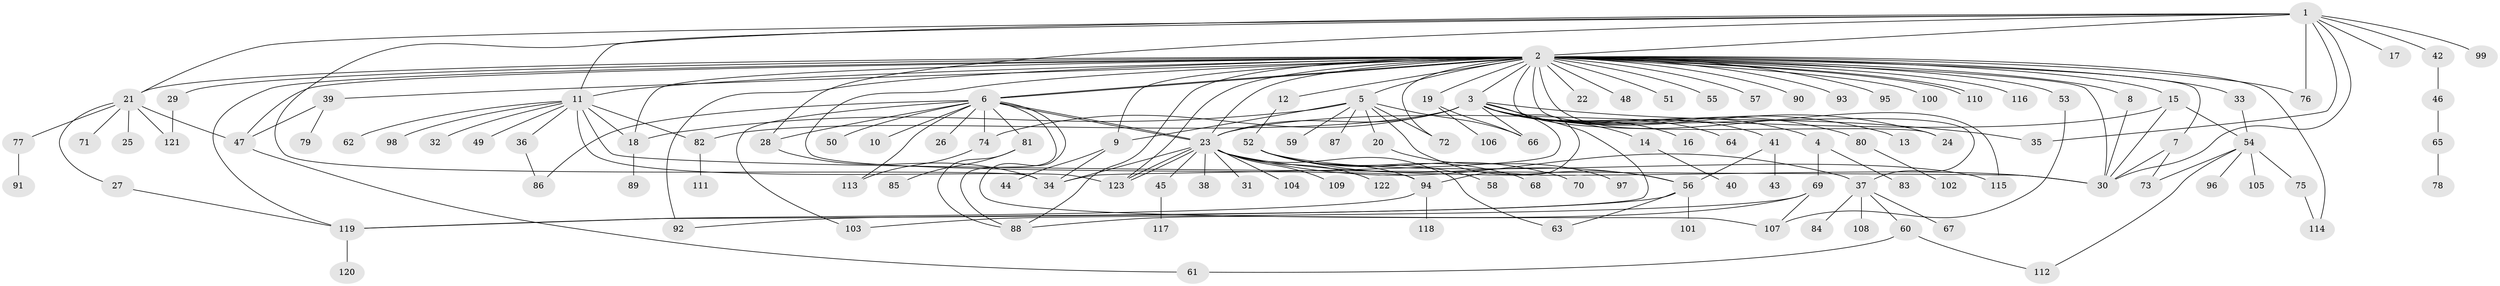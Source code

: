 // Generated by graph-tools (version 1.1) at 2025/11/02/27/25 16:11:13]
// undirected, 123 vertices, 182 edges
graph export_dot {
graph [start="1"]
  node [color=gray90,style=filled];
  1;
  2;
  3;
  4;
  5;
  6;
  7;
  8;
  9;
  10;
  11;
  12;
  13;
  14;
  15;
  16;
  17;
  18;
  19;
  20;
  21;
  22;
  23;
  24;
  25;
  26;
  27;
  28;
  29;
  30;
  31;
  32;
  33;
  34;
  35;
  36;
  37;
  38;
  39;
  40;
  41;
  42;
  43;
  44;
  45;
  46;
  47;
  48;
  49;
  50;
  51;
  52;
  53;
  54;
  55;
  56;
  57;
  58;
  59;
  60;
  61;
  62;
  63;
  64;
  65;
  66;
  67;
  68;
  69;
  70;
  71;
  72;
  73;
  74;
  75;
  76;
  77;
  78;
  79;
  80;
  81;
  82;
  83;
  84;
  85;
  86;
  87;
  88;
  89;
  90;
  91;
  92;
  93;
  94;
  95;
  96;
  97;
  98;
  99;
  100;
  101;
  102;
  103;
  104;
  105;
  106;
  107;
  108;
  109;
  110;
  111;
  112;
  113;
  114;
  115;
  116;
  117;
  118;
  119;
  120;
  121;
  122;
  123;
  1 -- 2;
  1 -- 11;
  1 -- 17;
  1 -- 21;
  1 -- 28;
  1 -- 30;
  1 -- 34;
  1 -- 35;
  1 -- 42;
  1 -- 76;
  1 -- 99;
  2 -- 3;
  2 -- 5;
  2 -- 6;
  2 -- 6;
  2 -- 7;
  2 -- 8;
  2 -- 9;
  2 -- 11;
  2 -- 12;
  2 -- 15;
  2 -- 18;
  2 -- 19;
  2 -- 21;
  2 -- 22;
  2 -- 23;
  2 -- 24;
  2 -- 29;
  2 -- 30;
  2 -- 33;
  2 -- 37;
  2 -- 39;
  2 -- 47;
  2 -- 48;
  2 -- 51;
  2 -- 53;
  2 -- 55;
  2 -- 57;
  2 -- 72;
  2 -- 76;
  2 -- 88;
  2 -- 90;
  2 -- 92;
  2 -- 93;
  2 -- 94;
  2 -- 95;
  2 -- 100;
  2 -- 110;
  2 -- 110;
  2 -- 114;
  2 -- 115;
  2 -- 116;
  2 -- 119;
  2 -- 123;
  3 -- 4;
  3 -- 13;
  3 -- 14;
  3 -- 16;
  3 -- 23;
  3 -- 24;
  3 -- 34;
  3 -- 35;
  3 -- 41;
  3 -- 64;
  3 -- 66;
  3 -- 74;
  3 -- 80;
  3 -- 82;
  3 -- 94;
  3 -- 119;
  4 -- 69;
  4 -- 83;
  5 -- 9;
  5 -- 18;
  5 -- 20;
  5 -- 56;
  5 -- 59;
  5 -- 66;
  5 -- 72;
  5 -- 87;
  6 -- 10;
  6 -- 23;
  6 -- 23;
  6 -- 26;
  6 -- 28;
  6 -- 50;
  6 -- 74;
  6 -- 81;
  6 -- 86;
  6 -- 88;
  6 -- 103;
  6 -- 107;
  6 -- 113;
  7 -- 30;
  7 -- 73;
  8 -- 30;
  9 -- 34;
  9 -- 44;
  11 -- 18;
  11 -- 30;
  11 -- 32;
  11 -- 36;
  11 -- 49;
  11 -- 62;
  11 -- 82;
  11 -- 98;
  11 -- 123;
  12 -- 52;
  14 -- 40;
  15 -- 23;
  15 -- 30;
  15 -- 54;
  18 -- 89;
  19 -- 66;
  19 -- 106;
  20 -- 97;
  21 -- 25;
  21 -- 27;
  21 -- 47;
  21 -- 71;
  21 -- 77;
  21 -- 121;
  23 -- 30;
  23 -- 31;
  23 -- 34;
  23 -- 37;
  23 -- 38;
  23 -- 45;
  23 -- 63;
  23 -- 104;
  23 -- 109;
  23 -- 122;
  23 -- 123;
  23 -- 123;
  27 -- 119;
  28 -- 34;
  29 -- 121;
  33 -- 54;
  36 -- 86;
  37 -- 60;
  37 -- 67;
  37 -- 84;
  37 -- 108;
  39 -- 47;
  39 -- 79;
  41 -- 43;
  41 -- 56;
  42 -- 46;
  45 -- 117;
  46 -- 65;
  47 -- 61;
  52 -- 56;
  52 -- 58;
  52 -- 68;
  52 -- 70;
  52 -- 94;
  52 -- 115;
  53 -- 107;
  54 -- 73;
  54 -- 75;
  54 -- 96;
  54 -- 105;
  54 -- 112;
  56 -- 63;
  56 -- 92;
  56 -- 101;
  60 -- 61;
  60 -- 112;
  65 -- 78;
  69 -- 88;
  69 -- 103;
  69 -- 107;
  74 -- 113;
  75 -- 114;
  77 -- 91;
  80 -- 102;
  81 -- 85;
  81 -- 88;
  82 -- 111;
  94 -- 118;
  94 -- 119;
  119 -- 120;
}

